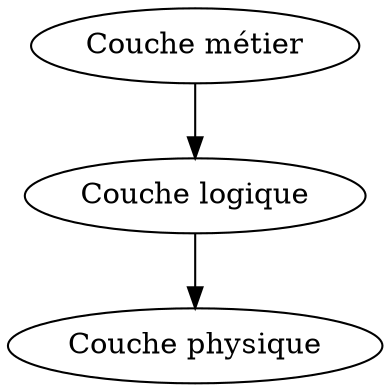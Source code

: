 digraph G {
CP [label="Couche physique"];
CL [label="Couche logique"];
CM [label="Couche métier"];

CM -> CL;
CL -> CP;
}
